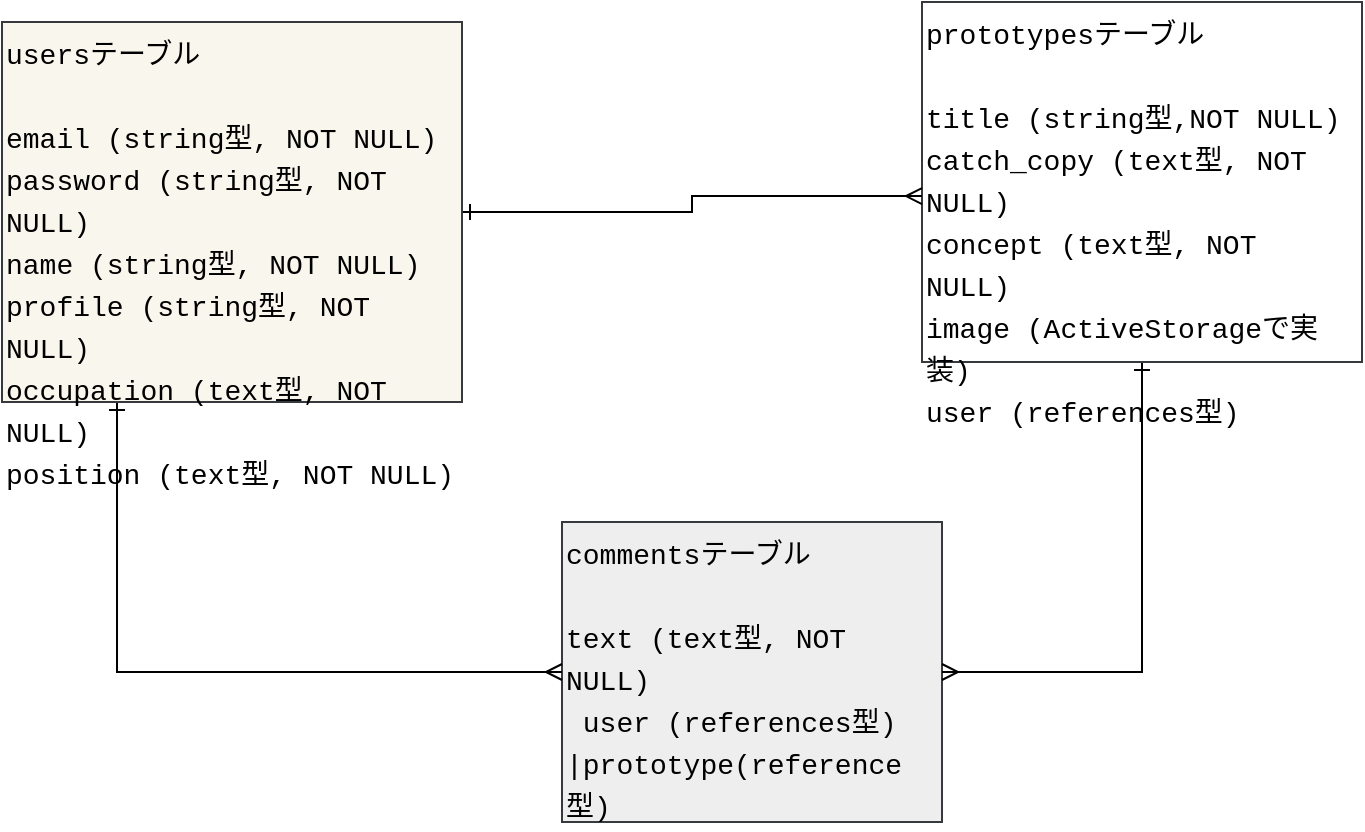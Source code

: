 <mxfile version="13.6.5">
    <diagram id="e2dU2XDWuDLIz7EDVL19" name="ページ1">
        <mxGraphModel dx="1030" dy="830" grid="1" gridSize="10" guides="1" tooltips="1" connect="1" arrows="1" fold="1" page="1" pageScale="1" pageWidth="827" pageHeight="1169" math="0" shadow="0">
            <root>
                <mxCell id="0"/>
                <mxCell id="1" parent="0"/>
                <mxCell id="2" value="&lt;div style=&quot;font-family: &amp;quot;ricty diminished&amp;quot;, menlo, monaco, &amp;quot;courier new&amp;quot;, monospace; font-size: 14px; line-height: 21px;&quot;&gt;&lt;div&gt;commentsテーブル&amp;nbsp;&lt;/div&gt;&lt;div&gt;&lt;br&gt;&lt;/div&gt;&lt;div&gt;text (text型, NOT NULL)&amp;nbsp;&lt;/div&gt;&lt;div&gt;&amp;nbsp;user (references型)&amp;nbsp;&lt;/div&gt;&lt;div&gt;|prototype(reference型)&amp;nbsp;&lt;/div&gt;&lt;/div&gt;" style="whiteSpace=wrap;html=1;align=left;fillColor=#eeeeee;strokeColor=#36393d;verticalAlign=top;labelBackgroundColor=none;labelBorderColor=none;fontColor=#000000;" vertex="1" parent="1">
                    <mxGeometry x="490" y="400" width="190" height="150" as="geometry"/>
                </mxCell>
                <mxCell id="20" style="edgeStyle=orthogonalEdgeStyle;rounded=0;orthogonalLoop=1;jettySize=auto;html=1;exitX=0.5;exitY=1;exitDx=0;exitDy=0;entryX=1;entryY=0.5;entryDx=0;entryDy=0;startArrow=ERone;startFill=0;strokeWidth=1;fontColor=#000000;endArrow=ERmany;endFill=0;" edge="1" parent="1" source="3" target="2">
                    <mxGeometry relative="1" as="geometry"/>
                </mxCell>
                <mxCell id="3" value="&lt;div style=&quot;font-family: &amp;quot;ricty diminished&amp;quot;, menlo, monaco, &amp;quot;courier new&amp;quot;, monospace; font-size: 14px; line-height: 21px;&quot;&gt;&lt;div&gt;prototypesテーブル&amp;nbsp;&lt;/div&gt;&lt;div&gt;&lt;br&gt;&lt;/div&gt;&lt;div&gt;title (string型,NOT NULL)&amp;nbsp;&lt;/div&gt;&lt;div&gt;catch_copy (text型, NOT NULL)&amp;nbsp;&lt;/div&gt;&lt;div&gt;concept (text型, NOT NULL)&amp;nbsp;&lt;/div&gt;&lt;div&gt;image (ActiveStorageで実装)&amp;nbsp;&amp;nbsp;&lt;/div&gt;&lt;div&gt;user (references型)&amp;nbsp;&lt;/div&gt;&lt;/div&gt;" style="whiteSpace=wrap;html=1;align=left;labelBackgroundColor=none;labelBorderColor=none;verticalAlign=top;strokeColor=#36393d;fillColor=#FFFFFF;fontColor=#000000;" vertex="1" parent="1">
                    <mxGeometry x="670" y="140" width="220" height="180" as="geometry"/>
                </mxCell>
                <mxCell id="22" style="edgeStyle=orthogonalEdgeStyle;rounded=0;orthogonalLoop=1;jettySize=auto;html=1;exitX=0.25;exitY=1;exitDx=0;exitDy=0;entryX=0;entryY=0.5;entryDx=0;entryDy=0;startArrow=ERone;startFill=0;endArrow=ERmany;endFill=0;strokeWidth=1;fontColor=#000000;" edge="1" parent="1" source="4" target="2">
                    <mxGeometry relative="1" as="geometry"/>
                </mxCell>
                <mxCell id="23" style="edgeStyle=orthogonalEdgeStyle;rounded=0;orthogonalLoop=1;jettySize=auto;html=1;entryX=0;entryY=0.539;entryDx=0;entryDy=0;entryPerimeter=0;startArrow=ERone;startFill=0;endArrow=ERmany;endFill=0;strokeWidth=1;fontColor=#000000;" edge="1" parent="1" source="4" target="3">
                    <mxGeometry relative="1" as="geometry"/>
                </mxCell>
                <mxCell id="4" value="&lt;div style=&quot;font-family: &amp;quot;ricty diminished&amp;quot;, menlo, monaco, &amp;quot;courier new&amp;quot;, monospace; font-size: 14px; line-height: 21px;&quot;&gt;&lt;div&gt;usersテーブル                 &lt;/div&gt;&lt;div&gt;&lt;br&gt;&lt;/div&gt;&lt;div&gt;                               &lt;/div&gt;&lt;div&gt;email (string型, NOT NULL)    &lt;/div&gt;&lt;div&gt;password (string型, NOT NULL) &lt;/div&gt;&lt;div&gt;name (string型, NOT NULL)     &lt;/div&gt;&lt;div&gt;profile (string型, NOT NULL)  &lt;/div&gt;&lt;div&gt;occupation (text型, NOT NULL) &lt;/div&gt;&lt;div&gt;position (text型, NOT NULL) &lt;/div&gt;&lt;/div&gt;" style="whiteSpace=wrap;html=1;align=left;verticalAlign=top;fillColor=#f9f7ed;strokeColor=#36393d;labelBackgroundColor=none;fontColor=#000000;" vertex="1" parent="1">
                    <mxGeometry x="210" y="150" width="230" height="190" as="geometry"/>
                </mxCell>
            </root>
        </mxGraphModel>
    </diagram>
</mxfile>